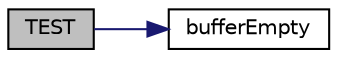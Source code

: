 digraph "TEST"
{
  edge [fontname="Helvetica",fontsize="10",labelfontname="Helvetica",labelfontsize="10"];
  node [fontname="Helvetica",fontsize="10",shape=record];
  rankdir="LR";
  Node20 [label="TEST",height=0.2,width=0.4,color="black", fillcolor="grey75", style="filled", fontcolor="black"];
  Node20 -> Node21 [color="midnightblue",fontsize="10",style="solid",fontname="Helvetica"];
  Node21 [label="bufferEmpty",height=0.2,width=0.4,color="black", fillcolor="white", style="filled",URL="$group__Internal.html#ga4040671ef2dccd1394038df3a9f10c6c",tooltip="Check whether the buffer is empty. "];
}
